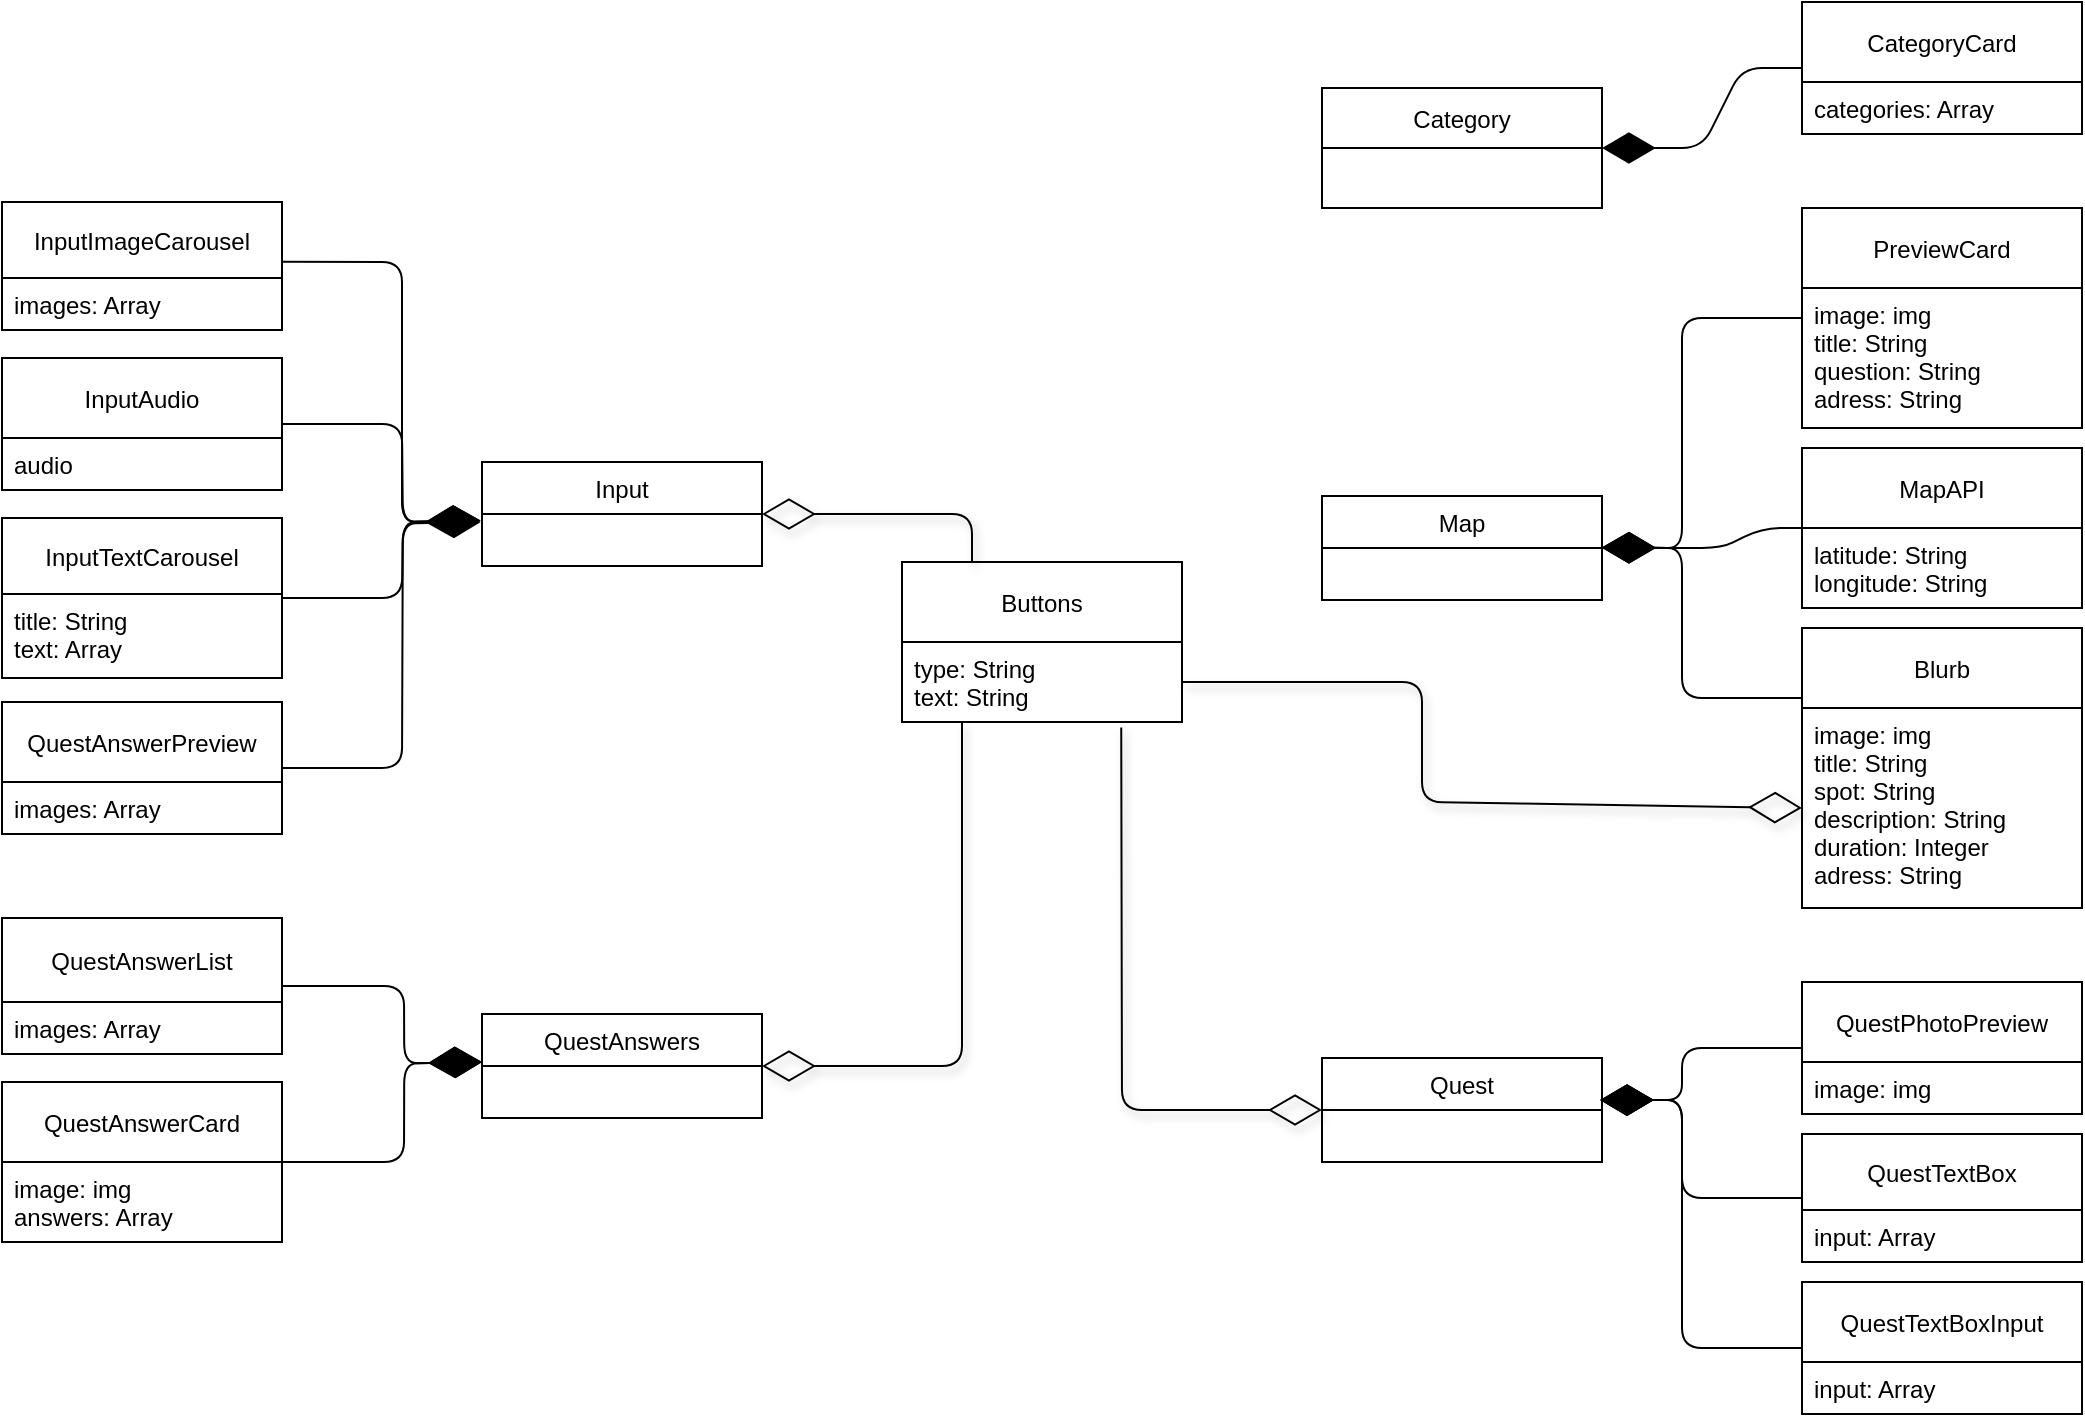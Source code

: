 <mxfile>
    <diagram id="lqPcA_KB-Q_LWy9RgUP7" name="Page-1">
        <mxGraphModel dx="1562" dy="794" grid="1" gridSize="10" guides="1" tooltips="1" connect="1" arrows="1" fold="1" page="0" pageScale="1" pageWidth="827" pageHeight="1169" math="0" shadow="0">
            <root>
                <mxCell id="0"/>
                <mxCell id="1" parent="0"/>
                <mxCell id="2" value="Category" style="swimlane;fontStyle=0;childLayout=stackLayout;horizontal=1;startSize=30;fillColor=none;horizontalStack=0;resizeParent=1;resizeParentMax=0;resizeLast=0;collapsible=1;marginBottom=0;" parent="1" vertex="1">
                    <mxGeometry x="600" y="43" width="140" height="60" as="geometry"/>
                </mxCell>
                <mxCell id="6" value="Map" style="swimlane;fontStyle=0;childLayout=stackLayout;horizontal=1;startSize=26;fillColor=none;horizontalStack=0;resizeParent=1;resizeParentMax=0;resizeLast=0;collapsible=1;marginBottom=0;" parent="1" vertex="1">
                    <mxGeometry x="600" y="247" width="140" height="52" as="geometry"/>
                </mxCell>
                <mxCell id="8" value="Quest" style="swimlane;fontStyle=0;childLayout=stackLayout;horizontal=1;startSize=26;fillColor=none;horizontalStack=0;resizeParent=1;resizeParentMax=0;resizeLast=0;collapsible=1;marginBottom=0;" parent="1" vertex="1">
                    <mxGeometry x="600" y="528" width="140" height="52" as="geometry"/>
                </mxCell>
                <mxCell id="10" value="Input" style="swimlane;fontStyle=0;childLayout=stackLayout;horizontal=1;startSize=26;fillColor=none;horizontalStack=0;resizeParent=1;resizeParentMax=0;resizeLast=0;collapsible=1;marginBottom=0;" parent="1" vertex="1">
                    <mxGeometry x="180" y="230" width="140" height="52" as="geometry"/>
                </mxCell>
                <mxCell id="12" value="QuestAnswers" style="swimlane;fontStyle=0;childLayout=stackLayout;horizontal=1;startSize=26;fillColor=none;horizontalStack=0;resizeParent=1;resizeParentMax=0;resizeLast=0;collapsible=1;marginBottom=0;" parent="1" vertex="1">
                    <mxGeometry x="180" y="506" width="140" height="52" as="geometry"/>
                </mxCell>
                <mxCell id="16" value="Blurb" style="swimlane;fontStyle=0;childLayout=stackLayout;horizontal=1;startSize=40;fillColor=none;horizontalStack=0;resizeParent=1;resizeParentMax=0;resizeLast=0;collapsible=1;marginBottom=0;" parent="1" vertex="1">
                    <mxGeometry x="840" y="313" width="140" height="140" as="geometry"/>
                </mxCell>
                <mxCell id="17" value="image: img&#10;title: String&#10;spot: String&#10;description: String&#10;duration: Integer&#10;adress: String" style="text;strokeColor=none;fillColor=none;align=left;verticalAlign=top;spacingLeft=4;spacingRight=4;overflow=hidden;rotatable=0;points=[[0,0.5],[1,0.5]];portConstraint=eastwest;" parent="16" vertex="1">
                    <mxGeometry y="40" width="140" height="100" as="geometry"/>
                </mxCell>
                <mxCell id="18" value="Buttons" style="swimlane;fontStyle=0;childLayout=stackLayout;horizontal=1;startSize=40;fillColor=none;horizontalStack=0;resizeParent=1;resizeParentMax=0;resizeLast=0;collapsible=1;marginBottom=0;" parent="1" vertex="1">
                    <mxGeometry x="390" y="280" width="140" height="80" as="geometry"/>
                </mxCell>
                <mxCell id="19" value="type: String&#10;text: String" style="text;strokeColor=none;fillColor=none;align=left;verticalAlign=top;spacingLeft=4;spacingRight=4;overflow=hidden;rotatable=0;points=[[0,0.5],[1,0.5]];portConstraint=eastwest;" parent="18" vertex="1">
                    <mxGeometry y="40" width="140" height="40" as="geometry"/>
                </mxCell>
                <mxCell id="20" value="CategoryCard" style="swimlane;fontStyle=0;childLayout=stackLayout;horizontal=1;startSize=40;fillColor=none;horizontalStack=0;resizeParent=1;resizeParentMax=0;resizeLast=0;collapsible=1;marginBottom=0;" parent="1" vertex="1">
                    <mxGeometry x="840" width="140" height="66" as="geometry"/>
                </mxCell>
                <mxCell id="21" value="categories: Array" style="text;strokeColor=none;fillColor=none;align=left;verticalAlign=top;spacingLeft=4;spacingRight=4;overflow=hidden;rotatable=0;points=[[0,0.5],[1,0.5]];portConstraint=eastwest;" parent="20" vertex="1">
                    <mxGeometry y="40" width="140" height="26" as="geometry"/>
                </mxCell>
                <mxCell id="22" value="InputAudio" style="swimlane;fontStyle=0;childLayout=stackLayout;horizontal=1;startSize=40;fillColor=none;horizontalStack=0;resizeParent=1;resizeParentMax=0;resizeLast=0;collapsible=1;marginBottom=0;" parent="1" vertex="1">
                    <mxGeometry x="-60" y="178" width="140" height="66" as="geometry"/>
                </mxCell>
                <mxCell id="23" value="audio" style="text;strokeColor=none;fillColor=none;align=left;verticalAlign=top;spacingLeft=4;spacingRight=4;overflow=hidden;rotatable=0;points=[[0,0.5],[1,0.5]];portConstraint=eastwest;" parent="22" vertex="1">
                    <mxGeometry y="40" width="140" height="26" as="geometry"/>
                </mxCell>
                <mxCell id="24" value="InputImageCarousel" style="swimlane;fontStyle=0;childLayout=stackLayout;horizontal=1;startSize=38;fillColor=none;horizontalStack=0;resizeParent=1;resizeParentMax=0;resizeLast=0;collapsible=1;marginBottom=0;" parent="1" vertex="1">
                    <mxGeometry x="-60" y="100" width="140" height="64" as="geometry"/>
                </mxCell>
                <mxCell id="25" value="images: Array" style="text;strokeColor=none;fillColor=none;align=left;verticalAlign=top;spacingLeft=4;spacingRight=4;overflow=hidden;rotatable=0;points=[[0,0.5],[1,0.5]];portConstraint=eastwest;" parent="24" vertex="1">
                    <mxGeometry y="38" width="140" height="26" as="geometry"/>
                </mxCell>
                <mxCell id="26" value="InputTextCarousel" style="swimlane;fontStyle=0;childLayout=stackLayout;horizontal=1;startSize=38;fillColor=none;horizontalStack=0;resizeParent=1;resizeParentMax=0;resizeLast=0;collapsible=1;marginBottom=0;" parent="1" vertex="1">
                    <mxGeometry x="-60" y="258" width="140" height="80" as="geometry"/>
                </mxCell>
                <mxCell id="27" value="title: String&#10;text: Array" style="text;strokeColor=none;fillColor=none;align=left;verticalAlign=top;spacingLeft=4;spacingRight=4;overflow=hidden;rotatable=0;points=[[0,0.5],[1,0.5]];portConstraint=eastwest;" parent="26" vertex="1">
                    <mxGeometry y="38" width="140" height="42" as="geometry"/>
                </mxCell>
                <mxCell id="28" value="MapAPI" style="swimlane;fontStyle=0;childLayout=stackLayout;horizontal=1;startSize=40;fillColor=none;horizontalStack=0;resizeParent=1;resizeParentMax=0;resizeLast=0;collapsible=1;marginBottom=0;" parent="1" vertex="1">
                    <mxGeometry x="840" y="223" width="140" height="80" as="geometry"/>
                </mxCell>
                <mxCell id="29" value="latitude: String&#10;longitude: String" style="text;strokeColor=none;fillColor=none;align=left;verticalAlign=top;spacingLeft=4;spacingRight=4;overflow=hidden;rotatable=0;points=[[0,0.5],[1,0.5]];portConstraint=eastwest;" parent="28" vertex="1">
                    <mxGeometry y="40" width="140" height="40" as="geometry"/>
                </mxCell>
                <mxCell id="30" value="PreviewCard" style="swimlane;fontStyle=0;childLayout=stackLayout;horizontal=1;startSize=40;fillColor=none;horizontalStack=0;resizeParent=1;resizeParentMax=0;resizeLast=0;collapsible=1;marginBottom=0;" parent="1" vertex="1">
                    <mxGeometry x="840" y="103" width="140" height="110" as="geometry"/>
                </mxCell>
                <mxCell id="31" value="image: img&#10;title: String&#10;question: String&#10;adress: String&#10;" style="text;strokeColor=none;fillColor=none;align=left;verticalAlign=top;spacingLeft=4;spacingRight=4;overflow=hidden;rotatable=0;points=[[0,0.5],[1,0.5]];portConstraint=eastwest;" parent="30" vertex="1">
                    <mxGeometry y="40" width="140" height="70" as="geometry"/>
                </mxCell>
                <mxCell id="32" value="QuestAnswerCard" style="swimlane;fontStyle=0;childLayout=stackLayout;horizontal=1;startSize=40;fillColor=none;horizontalStack=0;resizeParent=1;resizeParentMax=0;resizeLast=0;collapsible=1;marginBottom=0;" parent="1" vertex="1">
                    <mxGeometry x="-60" y="540" width="140" height="80" as="geometry"/>
                </mxCell>
                <mxCell id="33" value="image: img&#10;answers: Array" style="text;strokeColor=none;fillColor=none;align=left;verticalAlign=top;spacingLeft=4;spacingRight=4;overflow=hidden;rotatable=0;points=[[0,0.5],[1,0.5]];portConstraint=eastwest;" parent="32" vertex="1">
                    <mxGeometry y="40" width="140" height="40" as="geometry"/>
                </mxCell>
                <mxCell id="34" value="QuestAnswerPreview" style="swimlane;fontStyle=0;childLayout=stackLayout;horizontal=1;startSize=40;fillColor=none;horizontalStack=0;resizeParent=1;resizeParentMax=0;resizeLast=0;collapsible=1;marginBottom=0;" parent="1" vertex="1">
                    <mxGeometry x="-60" y="350" width="140" height="66" as="geometry"/>
                </mxCell>
                <mxCell id="35" value="images: Array" style="text;strokeColor=none;fillColor=none;align=left;verticalAlign=top;spacingLeft=4;spacingRight=4;overflow=hidden;rotatable=0;points=[[0,0.5],[1,0.5]];portConstraint=eastwest;" parent="34" vertex="1">
                    <mxGeometry y="40" width="140" height="26" as="geometry"/>
                </mxCell>
                <mxCell id="38" value="QuestAnswerList" style="swimlane;fontStyle=0;childLayout=stackLayout;horizontal=1;startSize=42;fillColor=none;horizontalStack=0;resizeParent=1;resizeParentMax=0;resizeLast=0;collapsible=1;marginBottom=0;" parent="1" vertex="1">
                    <mxGeometry x="-60" y="458" width="140" height="68" as="geometry"/>
                </mxCell>
                <mxCell id="39" value="images: Array" style="text;strokeColor=none;fillColor=none;align=left;verticalAlign=top;spacingLeft=4;spacingRight=4;overflow=hidden;rotatable=0;points=[[0,0.5],[1,0.5]];portConstraint=eastwest;" parent="38" vertex="1">
                    <mxGeometry y="42" width="140" height="26" as="geometry"/>
                </mxCell>
                <mxCell id="40" value="QuestPhotoPreview" style="swimlane;fontStyle=0;childLayout=stackLayout;horizontal=1;startSize=40;fillColor=none;horizontalStack=0;resizeParent=1;resizeParentMax=0;resizeLast=0;collapsible=1;marginBottom=0;" parent="1" vertex="1">
                    <mxGeometry x="840" y="490" width="140" height="66" as="geometry"/>
                </mxCell>
                <mxCell id="41" value="image: img" style="text;strokeColor=none;fillColor=none;align=left;verticalAlign=top;spacingLeft=4;spacingRight=4;overflow=hidden;rotatable=0;points=[[0,0.5],[1,0.5]];portConstraint=eastwest;" parent="40" vertex="1">
                    <mxGeometry y="40" width="140" height="26" as="geometry"/>
                </mxCell>
                <mxCell id="42" value="QuestTextBox" style="swimlane;fontStyle=0;childLayout=stackLayout;horizontal=1;startSize=38;fillColor=none;horizontalStack=0;resizeParent=1;resizeParentMax=0;resizeLast=0;collapsible=1;marginBottom=0;" parent="1" vertex="1">
                    <mxGeometry x="840" y="566" width="140" height="64" as="geometry"/>
                </mxCell>
                <mxCell id="43" value="input: Array" style="text;strokeColor=none;fillColor=none;align=left;verticalAlign=top;spacingLeft=4;spacingRight=4;overflow=hidden;rotatable=0;points=[[0,0.5],[1,0.5]];portConstraint=eastwest;" parent="42" vertex="1">
                    <mxGeometry y="38" width="140" height="26" as="geometry"/>
                </mxCell>
                <mxCell id="44" value="QuestTextBoxInput" style="swimlane;fontStyle=0;childLayout=stackLayout;horizontal=1;startSize=40;fillColor=none;horizontalStack=0;resizeParent=1;resizeParentMax=0;resizeLast=0;collapsible=1;marginBottom=0;" parent="1" vertex="1">
                    <mxGeometry x="840" y="640" width="140" height="66" as="geometry"/>
                </mxCell>
                <mxCell id="45" value="input: Array" style="text;strokeColor=none;fillColor=none;align=left;verticalAlign=top;spacingLeft=4;spacingRight=4;overflow=hidden;rotatable=0;points=[[0,0.5],[1,0.5]];portConstraint=eastwest;" parent="44" vertex="1">
                    <mxGeometry y="40" width="140" height="26" as="geometry"/>
                </mxCell>
                <mxCell id="46" value="" style="endArrow=diamondThin;endFill=1;endSize=24;html=1;exitX=0.997;exitY=0.467;exitDx=0;exitDy=0;entryX=-0.008;entryY=0.127;entryDx=0;entryDy=0;exitPerimeter=0;entryPerimeter=0;" parent="1" source="24" edge="1">
                    <mxGeometry width="160" relative="1" as="geometry">
                        <mxPoint x="500" y="310" as="sourcePoint"/>
                        <mxPoint x="178.88" y="259.302" as="targetPoint"/>
                        <Array as="points">
                            <mxPoint x="140" y="130"/>
                            <mxPoint x="140" y="260"/>
                        </Array>
                    </mxGeometry>
                </mxCell>
                <mxCell id="47" value="" style="endArrow=diamondThin;endFill=1;endSize=24;html=1;exitX=1;exitY=0.5;exitDx=0;exitDy=0;entryX=-0.008;entryY=0.127;entryDx=0;entryDy=0;entryPerimeter=0;" parent="1" source="22" edge="1">
                    <mxGeometry width="160" relative="1" as="geometry">
                        <mxPoint x="80.0" y="129.888" as="sourcePoint"/>
                        <mxPoint x="179.3" y="259.302" as="targetPoint"/>
                        <Array as="points">
                            <mxPoint x="140" y="211"/>
                            <mxPoint x="140.42" y="260"/>
                        </Array>
                    </mxGeometry>
                </mxCell>
                <mxCell id="48" value="" style="endArrow=diamondThin;endFill=1;endSize=24;html=1;exitX=1;exitY=0.5;exitDx=0;exitDy=0;entryX=-0.008;entryY=0.127;entryDx=0;entryDy=0;entryPerimeter=0;" parent="1" source="26" edge="1">
                    <mxGeometry width="160" relative="1" as="geometry">
                        <mxPoint x="80" y="211.0" as="sourcePoint"/>
                        <mxPoint x="179.3" y="259.302" as="targetPoint"/>
                        <Array as="points">
                            <mxPoint x="140" y="298"/>
                            <mxPoint x="140.42" y="260"/>
                        </Array>
                    </mxGeometry>
                </mxCell>
                <mxCell id="49" value="" style="endArrow=diamondThin;endFill=1;endSize=24;html=1;exitX=1;exitY=0.5;exitDx=0;exitDy=0;entryX=-0.008;entryY=0.127;entryDx=0;entryDy=0;entryPerimeter=0;" parent="1" source="34" edge="1">
                    <mxGeometry width="160" relative="1" as="geometry">
                        <mxPoint x="80" y="292.7" as="sourcePoint"/>
                        <mxPoint x="179.3" y="260.002" as="targetPoint"/>
                        <Array as="points">
                            <mxPoint x="140" y="383"/>
                            <mxPoint x="140.42" y="260.7"/>
                        </Array>
                    </mxGeometry>
                </mxCell>
                <mxCell id="52" value="" style="endArrow=diamondThin;endFill=1;endSize=24;html=1;exitX=1;exitY=0.5;exitDx=0;exitDy=0;" parent="1" source="38" edge="1">
                    <mxGeometry width="160" relative="1" as="geometry">
                        <mxPoint x="80.7" y="641.0" as="sourcePoint"/>
                        <mxPoint x="180" y="530" as="targetPoint"/>
                        <Array as="points">
                            <mxPoint x="141" y="492"/>
                            <mxPoint x="141.12" y="530.7"/>
                        </Array>
                    </mxGeometry>
                </mxCell>
                <mxCell id="53" value="" style="endArrow=diamondThin;endFill=1;endSize=24;html=1;exitX=1;exitY=0.5;exitDx=0;exitDy=0;" parent="1" source="32" edge="1">
                    <mxGeometry width="160" relative="1" as="geometry">
                        <mxPoint x="80" y="492.0" as="sourcePoint"/>
                        <mxPoint x="180" y="530" as="targetPoint"/>
                        <Array as="points">
                            <mxPoint x="141" y="580"/>
                            <mxPoint x="141.12" y="530.7"/>
                        </Array>
                    </mxGeometry>
                </mxCell>
                <mxCell id="54" value="" style="endArrow=diamondThin;endFill=1;endSize=24;html=1;entryX=1;entryY=0.5;entryDx=0;entryDy=0;exitX=0;exitY=0.5;exitDx=0;exitDy=0;" parent="1" source="20" target="2" edge="1">
                    <mxGeometry width="160" relative="1" as="geometry">
                        <mxPoint x="570" y="350" as="sourcePoint"/>
                        <mxPoint x="730" y="350" as="targetPoint"/>
                        <Array as="points">
                            <mxPoint x="810" y="33"/>
                            <mxPoint x="790" y="73"/>
                        </Array>
                    </mxGeometry>
                </mxCell>
                <mxCell id="55" value="" style="endArrow=diamondThin;endFill=1;endSize=24;html=1;entryX=1;entryY=0.5;entryDx=0;entryDy=0;exitX=0;exitY=0.5;exitDx=0;exitDy=0;" parent="1" source="28" target="6" edge="1">
                    <mxGeometry width="160" relative="1" as="geometry">
                        <mxPoint x="850" y="83" as="sourcePoint"/>
                        <mxPoint x="750" y="83" as="targetPoint"/>
                        <Array as="points">
                            <mxPoint x="820" y="263"/>
                            <mxPoint x="800" y="273"/>
                        </Array>
                    </mxGeometry>
                </mxCell>
                <mxCell id="56" value="" style="endArrow=diamondThin;endFill=1;endSize=24;html=1;entryX=1;entryY=0.5;entryDx=0;entryDy=0;exitX=0;exitY=0.5;exitDx=0;exitDy=0;" parent="1" source="30" edge="1">
                    <mxGeometry width="160" relative="1" as="geometry">
                        <mxPoint x="840" y="272.72" as="sourcePoint"/>
                        <mxPoint x="740" y="272.72" as="targetPoint"/>
                        <Array as="points">
                            <mxPoint x="780" y="158"/>
                            <mxPoint x="780" y="273"/>
                        </Array>
                    </mxGeometry>
                </mxCell>
                <mxCell id="57" value="" style="endArrow=diamondThin;endFill=1;endSize=24;html=1;entryX=1;entryY=0.5;entryDx=0;entryDy=0;exitX=0;exitY=0.25;exitDx=0;exitDy=0;" parent="1" source="16" edge="1">
                    <mxGeometry width="160" relative="1" as="geometry">
                        <mxPoint x="840" y="193" as="sourcePoint"/>
                        <mxPoint x="740" y="272.72" as="targetPoint"/>
                        <Array as="points">
                            <mxPoint x="780" y="348"/>
                            <mxPoint x="780" y="273"/>
                        </Array>
                    </mxGeometry>
                </mxCell>
                <mxCell id="58" value="" style="endArrow=diamondThin;endFill=1;endSize=24;html=1;entryX=0.993;entryY=0.404;entryDx=0;entryDy=0;entryPerimeter=0;exitX=0;exitY=0.5;exitDx=0;exitDy=0;" parent="1" source="42" target="8" edge="1">
                    <mxGeometry width="160" relative="1" as="geometry">
                        <mxPoint x="840" y="549" as="sourcePoint"/>
                        <mxPoint x="820" y="400" as="targetPoint"/>
                        <Array as="points">
                            <mxPoint x="780" y="598"/>
                            <mxPoint x="780" y="549"/>
                        </Array>
                    </mxGeometry>
                </mxCell>
                <mxCell id="59" value="" style="endArrow=diamondThin;endFill=1;endSize=24;html=1;entryX=0.993;entryY=0.404;entryDx=0;entryDy=0;entryPerimeter=0;exitX=0;exitY=0.5;exitDx=0;exitDy=0;" parent="1" source="40" edge="1">
                    <mxGeometry width="160" relative="1" as="geometry">
                        <mxPoint x="840" y="549" as="sourcePoint"/>
                        <mxPoint x="739.02" y="549.008" as="targetPoint"/>
                        <Array as="points">
                            <mxPoint x="780" y="523"/>
                            <mxPoint x="780" y="549"/>
                        </Array>
                    </mxGeometry>
                </mxCell>
                <mxCell id="60" value="" style="endArrow=diamondThin;endFill=1;endSize=24;html=1;entryX=0.993;entryY=0.404;entryDx=0;entryDy=0;entryPerimeter=0;exitX=0;exitY=0.5;exitDx=0;exitDy=0;" parent="1" source="44" edge="1">
                    <mxGeometry width="160" relative="1" as="geometry">
                        <mxPoint x="840" y="473" as="sourcePoint"/>
                        <mxPoint x="739.02" y="549.008" as="targetPoint"/>
                        <Array as="points">
                            <mxPoint x="780" y="673"/>
                            <mxPoint x="780" y="549"/>
                        </Array>
                    </mxGeometry>
                </mxCell>
                <mxCell id="68" value="" style="endArrow=diamondThin;endFill=0;endSize=24;html=1;shadow=1;exitX=0.25;exitY=0;exitDx=0;exitDy=0;entryX=1;entryY=0.5;entryDx=0;entryDy=0;" parent="1" source="18" target="10" edge="1">
                    <mxGeometry width="160" relative="1" as="geometry">
                        <mxPoint x="560" y="380" as="sourcePoint"/>
                        <mxPoint x="720" y="380" as="targetPoint"/>
                        <Array as="points">
                            <mxPoint x="425" y="256"/>
                        </Array>
                    </mxGeometry>
                </mxCell>
                <mxCell id="70" value="" style="endArrow=diamondThin;endFill=0;endSize=24;html=1;shadow=1;entryX=1;entryY=0.5;entryDx=0;entryDy=0;" parent="1" target="12" edge="1">
                    <mxGeometry width="160" relative="1" as="geometry">
                        <mxPoint x="420" y="360" as="sourcePoint"/>
                        <mxPoint x="720" y="380" as="targetPoint"/>
                        <Array as="points">
                            <mxPoint x="420" y="532"/>
                        </Array>
                    </mxGeometry>
                </mxCell>
                <mxCell id="71" value="" style="endArrow=diamondThin;endFill=0;endSize=24;html=1;shadow=1;exitX=0.783;exitY=1.07;exitDx=0;exitDy=0;exitPerimeter=0;entryX=0;entryY=0.5;entryDx=0;entryDy=0;" parent="1" source="19" target="8" edge="1">
                    <mxGeometry width="160" relative="1" as="geometry">
                        <mxPoint x="560" y="380" as="sourcePoint"/>
                        <mxPoint x="720" y="380" as="targetPoint"/>
                        <Array as="points">
                            <mxPoint x="500" y="554"/>
                        </Array>
                    </mxGeometry>
                </mxCell>
                <mxCell id="72" value="" style="endArrow=diamondThin;endFill=0;endSize=24;html=1;shadow=1;exitX=1;exitY=0.5;exitDx=0;exitDy=0;entryX=0;entryY=0.5;entryDx=0;entryDy=0;" parent="1" source="19" target="17" edge="1">
                    <mxGeometry width="160" relative="1" as="geometry">
                        <mxPoint x="610" y="380" as="sourcePoint"/>
                        <mxPoint x="770" y="380" as="targetPoint"/>
                        <Array as="points">
                            <mxPoint x="650" y="340"/>
                            <mxPoint x="650" y="400"/>
                        </Array>
                    </mxGeometry>
                </mxCell>
            </root>
        </mxGraphModel>
    </diagram>
</mxfile>